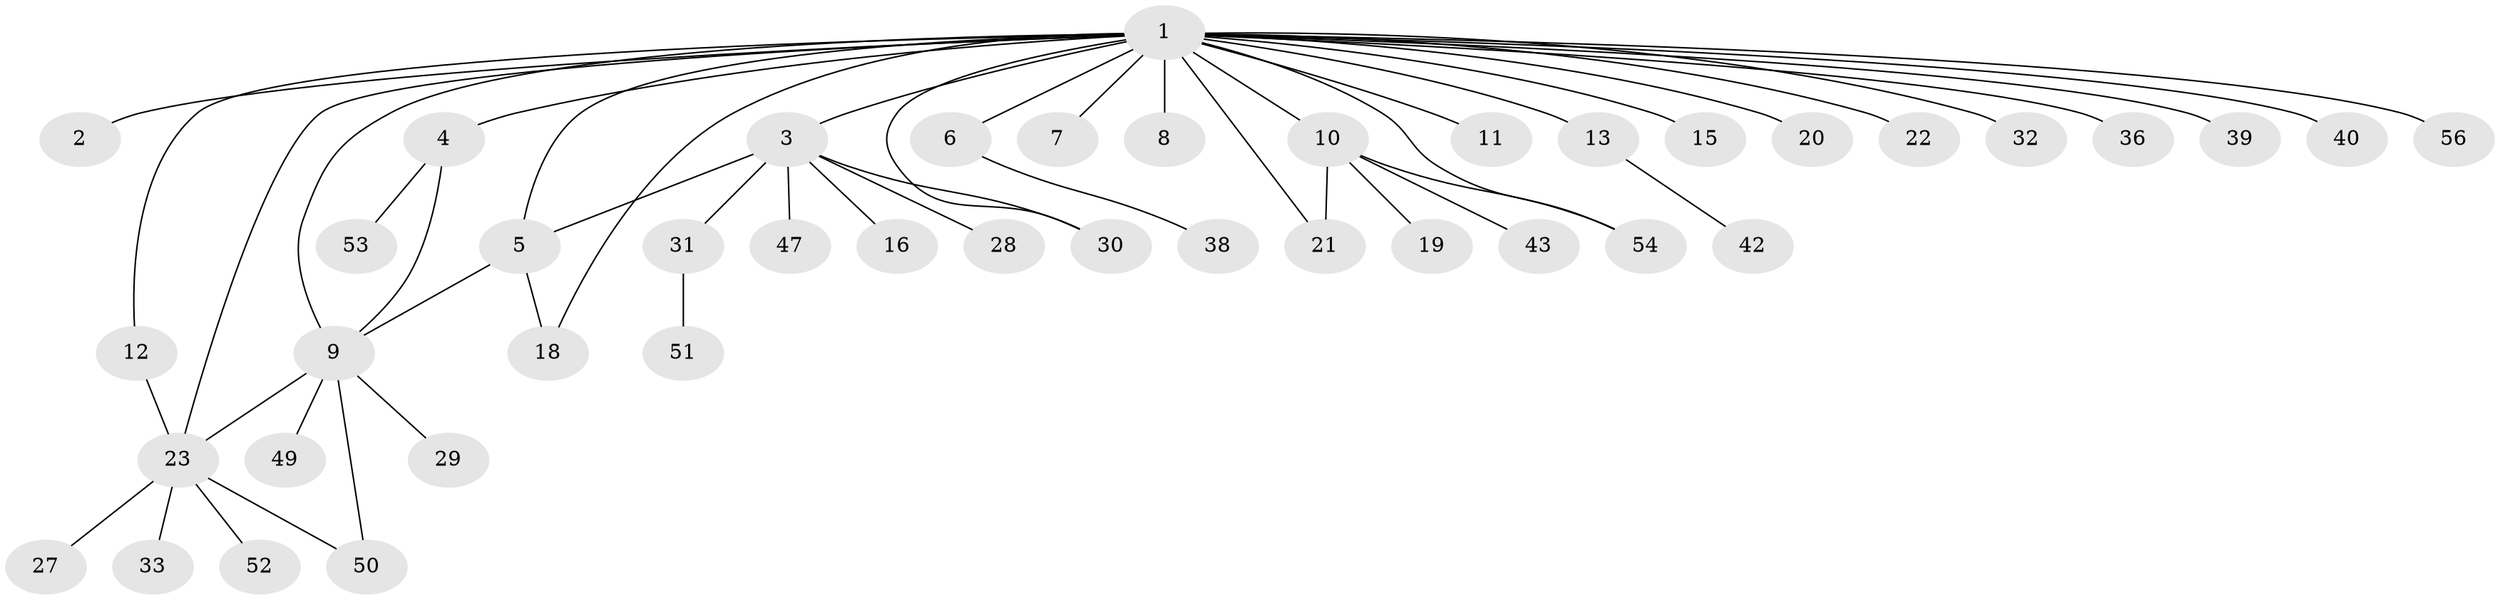 // Generated by graph-tools (version 1.1) at 2025/51/02/27/25 19:51:56]
// undirected, 42 vertices, 51 edges
graph export_dot {
graph [start="1"]
  node [color=gray90,style=filled];
  1 [super="+14"];
  2 [super="+37"];
  3 [super="+46"];
  4 [super="+45"];
  5 [super="+17"];
  6 [super="+26"];
  7;
  8;
  9 [super="+24"];
  10 [super="+25"];
  11;
  12;
  13 [super="+34"];
  15;
  16;
  18;
  19 [super="+55"];
  20;
  21 [super="+35"];
  22;
  23 [super="+41"];
  27;
  28;
  29;
  30 [super="+48"];
  31 [super="+44"];
  32;
  33;
  36;
  38;
  39;
  40;
  42;
  43;
  47;
  49;
  50;
  51;
  52 [super="+57"];
  53;
  54;
  56;
  1 -- 2;
  1 -- 3;
  1 -- 4 [weight=2];
  1 -- 6 [weight=2];
  1 -- 7;
  1 -- 8 [weight=2];
  1 -- 9 [weight=2];
  1 -- 10;
  1 -- 11;
  1 -- 12;
  1 -- 13;
  1 -- 15;
  1 -- 18;
  1 -- 20;
  1 -- 21;
  1 -- 22;
  1 -- 23;
  1 -- 32;
  1 -- 36;
  1 -- 39;
  1 -- 40;
  1 -- 54;
  1 -- 56;
  1 -- 30;
  1 -- 5;
  3 -- 5;
  3 -- 16;
  3 -- 28;
  3 -- 30;
  3 -- 31;
  3 -- 47;
  4 -- 53;
  4 -- 9;
  5 -- 18;
  5 -- 9;
  6 -- 38;
  9 -- 49;
  9 -- 50;
  9 -- 23;
  9 -- 29;
  10 -- 19;
  10 -- 21;
  10 -- 43;
  10 -- 54;
  12 -- 23;
  13 -- 42;
  23 -- 27;
  23 -- 33;
  23 -- 52;
  23 -- 50;
  31 -- 51;
}
